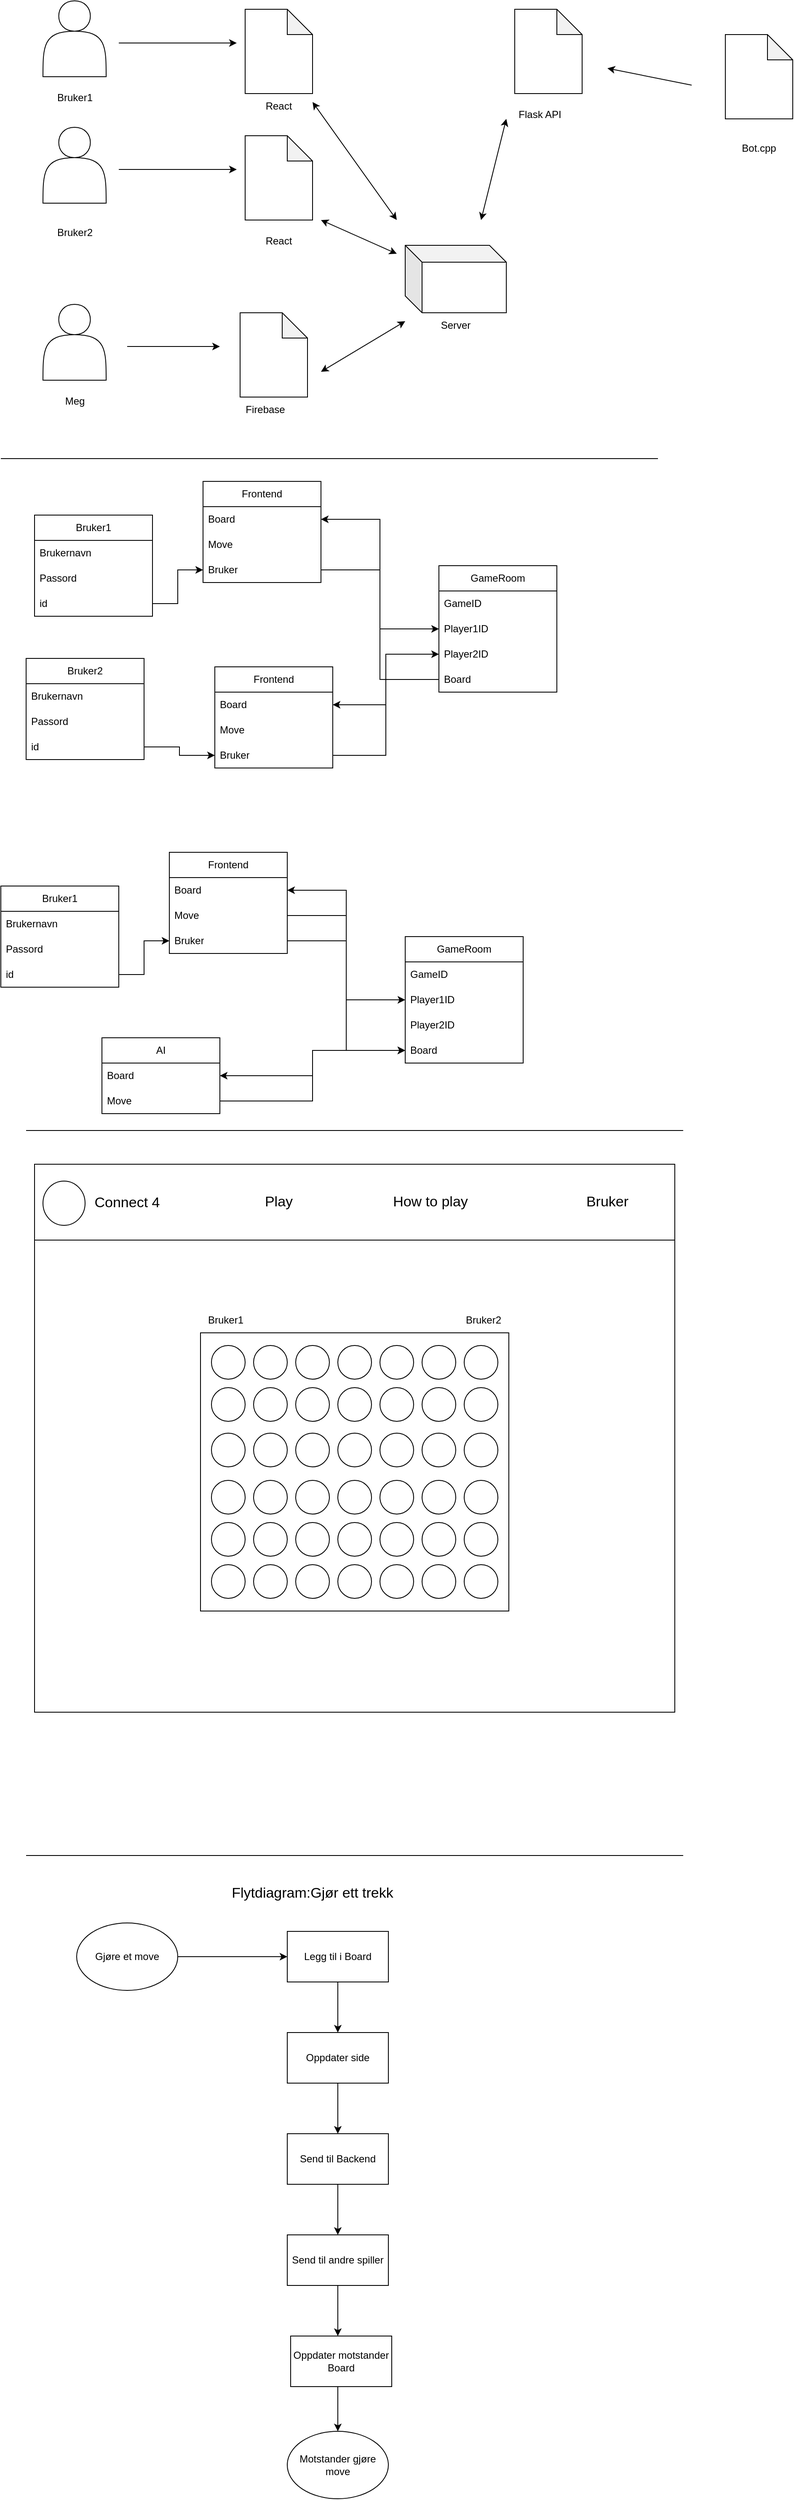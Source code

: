 <mxfile version="24.4.4" type="github">
  <diagram name="Page-1" id="3--Iqgmd6CmRDouDWdKg">
    <mxGraphModel dx="1406" dy="893" grid="1" gridSize="10" guides="1" tooltips="1" connect="1" arrows="1" fold="1" page="1" pageScale="1" pageWidth="827" pageHeight="1169" math="0" shadow="0">
      <root>
        <mxCell id="0" />
        <mxCell id="1" parent="0" />
        <mxCell id="C-q-gXYCXygW1UySJLNP-4" value="" style="endArrow=classic;html=1;rounded=0;" parent="1" edge="1">
          <mxGeometry width="50" height="50" relative="1" as="geometry">
            <mxPoint x="190" y="240" as="sourcePoint" />
            <mxPoint x="330" y="240" as="targetPoint" />
          </mxGeometry>
        </mxCell>
        <mxCell id="C-q-gXYCXygW1UySJLNP-5" value="" style="shape=cube;whiteSpace=wrap;html=1;boundedLbl=1;backgroundOutline=1;darkOpacity=0.05;darkOpacity2=0.1;" parent="1" vertex="1">
          <mxGeometry x="530" y="330" width="120" height="80" as="geometry" />
        </mxCell>
        <mxCell id="C-q-gXYCXygW1UySJLNP-7" value="" style="shape=note;whiteSpace=wrap;html=1;backgroundOutline=1;darkOpacity=0.05;" parent="1" vertex="1">
          <mxGeometry x="340" y="200" width="80" height="100" as="geometry" />
        </mxCell>
        <mxCell id="C-q-gXYCXygW1UySJLNP-9" value="" style="shape=actor;whiteSpace=wrap;html=1;" parent="1" vertex="1">
          <mxGeometry x="100" y="400" width="75" height="90" as="geometry" />
        </mxCell>
        <mxCell id="C-q-gXYCXygW1UySJLNP-10" value="" style="shape=actor;whiteSpace=wrap;html=1;" parent="1" vertex="1">
          <mxGeometry x="100" y="190" width="75" height="90" as="geometry" />
        </mxCell>
        <mxCell id="C-q-gXYCXygW1UySJLNP-11" value="" style="shape=note;whiteSpace=wrap;html=1;backgroundOutline=1;darkOpacity=0.05;" parent="1" vertex="1">
          <mxGeometry x="334" y="410" width="80" height="100" as="geometry" />
        </mxCell>
        <mxCell id="C-q-gXYCXygW1UySJLNP-13" value="" style="endArrow=classic;html=1;rounded=0;" parent="1" edge="1">
          <mxGeometry width="50" height="50" relative="1" as="geometry">
            <mxPoint x="200" y="450" as="sourcePoint" />
            <mxPoint x="310" y="450" as="targetPoint" />
          </mxGeometry>
        </mxCell>
        <mxCell id="C-q-gXYCXygW1UySJLNP-15" value="Bruker2" style="text;html=1;align=center;verticalAlign=middle;whiteSpace=wrap;rounded=0;" parent="1" vertex="1">
          <mxGeometry x="107.5" y="300" width="60" height="30" as="geometry" />
        </mxCell>
        <mxCell id="C-q-gXYCXygW1UySJLNP-16" value="Meg" style="text;html=1;align=center;verticalAlign=middle;whiteSpace=wrap;rounded=0;" parent="1" vertex="1">
          <mxGeometry x="107.5" y="500" width="60" height="30" as="geometry" />
        </mxCell>
        <mxCell id="C-q-gXYCXygW1UySJLNP-17" value="React" style="text;html=1;align=center;verticalAlign=middle;whiteSpace=wrap;rounded=0;" parent="1" vertex="1">
          <mxGeometry x="350" y="310" width="60" height="30" as="geometry" />
        </mxCell>
        <mxCell id="C-q-gXYCXygW1UySJLNP-19" value="" style="shape=note;whiteSpace=wrap;html=1;backgroundOutline=1;darkOpacity=0.05;" parent="1" vertex="1">
          <mxGeometry x="910" y="80" width="80" height="100" as="geometry" />
        </mxCell>
        <mxCell id="C-q-gXYCXygW1UySJLNP-21" value="Bot.cpp" style="text;html=1;align=center;verticalAlign=middle;whiteSpace=wrap;rounded=0;" parent="1" vertex="1">
          <mxGeometry x="920" y="200" width="60" height="30" as="geometry" />
        </mxCell>
        <mxCell id="C-q-gXYCXygW1UySJLNP-23" value="" style="endArrow=classic;html=1;rounded=0;" parent="1" edge="1">
          <mxGeometry width="50" height="50" relative="1" as="geometry">
            <mxPoint x="190" y="90" as="sourcePoint" />
            <mxPoint x="330" y="90" as="targetPoint" />
          </mxGeometry>
        </mxCell>
        <mxCell id="C-q-gXYCXygW1UySJLNP-24" value="" style="shape=note;whiteSpace=wrap;html=1;backgroundOutline=1;darkOpacity=0.05;" parent="1" vertex="1">
          <mxGeometry x="340" y="50" width="80" height="100" as="geometry" />
        </mxCell>
        <mxCell id="C-q-gXYCXygW1UySJLNP-25" value="" style="shape=actor;whiteSpace=wrap;html=1;" parent="1" vertex="1">
          <mxGeometry x="100" y="40" width="75" height="90" as="geometry" />
        </mxCell>
        <mxCell id="C-q-gXYCXygW1UySJLNP-26" value="Bruker1" style="text;html=1;align=center;verticalAlign=middle;whiteSpace=wrap;rounded=0;" parent="1" vertex="1">
          <mxGeometry x="107.5" y="140" width="60" height="30" as="geometry" />
        </mxCell>
        <mxCell id="C-q-gXYCXygW1UySJLNP-27" value="React" style="text;html=1;align=center;verticalAlign=middle;whiteSpace=wrap;rounded=0;" parent="1" vertex="1">
          <mxGeometry x="350" y="150" width="60" height="30" as="geometry" />
        </mxCell>
        <mxCell id="C-q-gXYCXygW1UySJLNP-28" value="Firebase" style="text;html=1;align=center;verticalAlign=middle;whiteSpace=wrap;rounded=0;" parent="1" vertex="1">
          <mxGeometry x="334" y="510" width="60" height="30" as="geometry" />
        </mxCell>
        <mxCell id="C-q-gXYCXygW1UySJLNP-32" value="Server" style="text;html=1;align=center;verticalAlign=middle;whiteSpace=wrap;rounded=0;" parent="1" vertex="1">
          <mxGeometry x="560" y="410" width="60" height="30" as="geometry" />
        </mxCell>
        <mxCell id="C-q-gXYCXygW1UySJLNP-34" value="" style="endArrow=classic;startArrow=classic;html=1;rounded=0;" parent="1" edge="1">
          <mxGeometry width="50" height="50" relative="1" as="geometry">
            <mxPoint x="420" y="160" as="sourcePoint" />
            <mxPoint x="520" y="300" as="targetPoint" />
          </mxGeometry>
        </mxCell>
        <mxCell id="C-q-gXYCXygW1UySJLNP-35" value="" style="endArrow=classic;startArrow=classic;html=1;rounded=0;" parent="1" edge="1">
          <mxGeometry width="50" height="50" relative="1" as="geometry">
            <mxPoint x="430" y="300" as="sourcePoint" />
            <mxPoint x="520" y="340" as="targetPoint" />
          </mxGeometry>
        </mxCell>
        <mxCell id="C-q-gXYCXygW1UySJLNP-36" value="" style="endArrow=classic;startArrow=classic;html=1;rounded=0;" parent="1" edge="1">
          <mxGeometry width="50" height="50" relative="1" as="geometry">
            <mxPoint x="430" y="480" as="sourcePoint" />
            <mxPoint x="530" y="420" as="targetPoint" />
          </mxGeometry>
        </mxCell>
        <mxCell id="C-q-gXYCXygW1UySJLNP-39" value="Bruker1" style="swimlane;fontStyle=0;childLayout=stackLayout;horizontal=1;startSize=30;horizontalStack=0;resizeParent=1;resizeParentMax=0;resizeLast=0;collapsible=1;marginBottom=0;whiteSpace=wrap;html=1;" parent="1" vertex="1">
          <mxGeometry x="90" y="650" width="140" height="120" as="geometry" />
        </mxCell>
        <mxCell id="C-q-gXYCXygW1UySJLNP-40" value="Brukernavn" style="text;strokeColor=none;fillColor=none;align=left;verticalAlign=middle;spacingLeft=4;spacingRight=4;overflow=hidden;points=[[0,0.5],[1,0.5]];portConstraint=eastwest;rotatable=0;whiteSpace=wrap;html=1;" parent="C-q-gXYCXygW1UySJLNP-39" vertex="1">
          <mxGeometry y="30" width="140" height="30" as="geometry" />
        </mxCell>
        <mxCell id="C-q-gXYCXygW1UySJLNP-41" value="Passord" style="text;strokeColor=none;fillColor=none;align=left;verticalAlign=middle;spacingLeft=4;spacingRight=4;overflow=hidden;points=[[0,0.5],[1,0.5]];portConstraint=eastwest;rotatable=0;whiteSpace=wrap;html=1;" parent="C-q-gXYCXygW1UySJLNP-39" vertex="1">
          <mxGeometry y="60" width="140" height="30" as="geometry" />
        </mxCell>
        <mxCell id="C-q-gXYCXygW1UySJLNP-42" value="id" style="text;strokeColor=none;fillColor=none;align=left;verticalAlign=middle;spacingLeft=4;spacingRight=4;overflow=hidden;points=[[0,0.5],[1,0.5]];portConstraint=eastwest;rotatable=0;whiteSpace=wrap;html=1;" parent="C-q-gXYCXygW1UySJLNP-39" vertex="1">
          <mxGeometry y="90" width="140" height="30" as="geometry" />
        </mxCell>
        <mxCell id="C-q-gXYCXygW1UySJLNP-43" value="Bruker2" style="swimlane;fontStyle=0;childLayout=stackLayout;horizontal=1;startSize=30;horizontalStack=0;resizeParent=1;resizeParentMax=0;resizeLast=0;collapsible=1;marginBottom=0;whiteSpace=wrap;html=1;" parent="1" vertex="1">
          <mxGeometry x="80" y="820" width="140" height="120" as="geometry" />
        </mxCell>
        <mxCell id="C-q-gXYCXygW1UySJLNP-44" value="Brukernavn" style="text;strokeColor=none;fillColor=none;align=left;verticalAlign=middle;spacingLeft=4;spacingRight=4;overflow=hidden;points=[[0,0.5],[1,0.5]];portConstraint=eastwest;rotatable=0;whiteSpace=wrap;html=1;" parent="C-q-gXYCXygW1UySJLNP-43" vertex="1">
          <mxGeometry y="30" width="140" height="30" as="geometry" />
        </mxCell>
        <mxCell id="C-q-gXYCXygW1UySJLNP-45" value="Passord" style="text;strokeColor=none;fillColor=none;align=left;verticalAlign=middle;spacingLeft=4;spacingRight=4;overflow=hidden;points=[[0,0.5],[1,0.5]];portConstraint=eastwest;rotatable=0;whiteSpace=wrap;html=1;" parent="C-q-gXYCXygW1UySJLNP-43" vertex="1">
          <mxGeometry y="60" width="140" height="30" as="geometry" />
        </mxCell>
        <mxCell id="C-q-gXYCXygW1UySJLNP-46" value="id" style="text;strokeColor=none;fillColor=none;align=left;verticalAlign=middle;spacingLeft=4;spacingRight=4;overflow=hidden;points=[[0,0.5],[1,0.5]];portConstraint=eastwest;rotatable=0;whiteSpace=wrap;html=1;" parent="C-q-gXYCXygW1UySJLNP-43" vertex="1">
          <mxGeometry y="90" width="140" height="30" as="geometry" />
        </mxCell>
        <mxCell id="C-q-gXYCXygW1UySJLNP-47" value="GameRoom" style="swimlane;fontStyle=0;childLayout=stackLayout;horizontal=1;startSize=30;horizontalStack=0;resizeParent=1;resizeParentMax=0;resizeLast=0;collapsible=1;marginBottom=0;whiteSpace=wrap;html=1;" parent="1" vertex="1">
          <mxGeometry x="570" y="710" width="140" height="150" as="geometry" />
        </mxCell>
        <mxCell id="C-q-gXYCXygW1UySJLNP-48" value="GameID" style="text;strokeColor=none;fillColor=none;align=left;verticalAlign=middle;spacingLeft=4;spacingRight=4;overflow=hidden;points=[[0,0.5],[1,0.5]];portConstraint=eastwest;rotatable=0;whiteSpace=wrap;html=1;" parent="C-q-gXYCXygW1UySJLNP-47" vertex="1">
          <mxGeometry y="30" width="140" height="30" as="geometry" />
        </mxCell>
        <mxCell id="C-q-gXYCXygW1UySJLNP-49" value="Player1ID" style="text;strokeColor=none;fillColor=none;align=left;verticalAlign=middle;spacingLeft=4;spacingRight=4;overflow=hidden;points=[[0,0.5],[1,0.5]];portConstraint=eastwest;rotatable=0;whiteSpace=wrap;html=1;" parent="C-q-gXYCXygW1UySJLNP-47" vertex="1">
          <mxGeometry y="60" width="140" height="30" as="geometry" />
        </mxCell>
        <mxCell id="C-q-gXYCXygW1UySJLNP-50" value="Player2ID" style="text;strokeColor=none;fillColor=none;align=left;verticalAlign=middle;spacingLeft=4;spacingRight=4;overflow=hidden;points=[[0,0.5],[1,0.5]];portConstraint=eastwest;rotatable=0;whiteSpace=wrap;html=1;" parent="C-q-gXYCXygW1UySJLNP-47" vertex="1">
          <mxGeometry y="90" width="140" height="30" as="geometry" />
        </mxCell>
        <mxCell id="C-q-gXYCXygW1UySJLNP-53" value="Board" style="text;strokeColor=none;fillColor=none;align=left;verticalAlign=middle;spacingLeft=4;spacingRight=4;overflow=hidden;points=[[0,0.5],[1,0.5]];portConstraint=eastwest;rotatable=0;whiteSpace=wrap;html=1;" parent="C-q-gXYCXygW1UySJLNP-47" vertex="1">
          <mxGeometry y="120" width="140" height="30" as="geometry" />
        </mxCell>
        <mxCell id="C-q-gXYCXygW1UySJLNP-56" value="Frontend" style="swimlane;fontStyle=0;childLayout=stackLayout;horizontal=1;startSize=30;horizontalStack=0;resizeParent=1;resizeParentMax=0;resizeLast=0;collapsible=1;marginBottom=0;whiteSpace=wrap;html=1;" parent="1" vertex="1">
          <mxGeometry x="290" y="610" width="140" height="120" as="geometry" />
        </mxCell>
        <mxCell id="C-q-gXYCXygW1UySJLNP-57" value="Board" style="text;strokeColor=none;fillColor=none;align=left;verticalAlign=middle;spacingLeft=4;spacingRight=4;overflow=hidden;points=[[0,0.5],[1,0.5]];portConstraint=eastwest;rotatable=0;whiteSpace=wrap;html=1;" parent="C-q-gXYCXygW1UySJLNP-56" vertex="1">
          <mxGeometry y="30" width="140" height="30" as="geometry" />
        </mxCell>
        <mxCell id="C-q-gXYCXygW1UySJLNP-59" value="Move" style="text;strokeColor=none;fillColor=none;align=left;verticalAlign=middle;spacingLeft=4;spacingRight=4;overflow=hidden;points=[[0,0.5],[1,0.5]];portConstraint=eastwest;rotatable=0;whiteSpace=wrap;html=1;" parent="C-q-gXYCXygW1UySJLNP-56" vertex="1">
          <mxGeometry y="60" width="140" height="30" as="geometry" />
        </mxCell>
        <mxCell id="C-q-gXYCXygW1UySJLNP-60" value="Bruker" style="text;strokeColor=none;fillColor=none;align=left;verticalAlign=middle;spacingLeft=4;spacingRight=4;overflow=hidden;points=[[0,0.5],[1,0.5]];portConstraint=eastwest;rotatable=0;whiteSpace=wrap;html=1;" parent="C-q-gXYCXygW1UySJLNP-56" vertex="1">
          <mxGeometry y="90" width="140" height="30" as="geometry" />
        </mxCell>
        <mxCell id="C-q-gXYCXygW1UySJLNP-61" style="edgeStyle=orthogonalEdgeStyle;rounded=0;orthogonalLoop=1;jettySize=auto;html=1;" parent="1" source="C-q-gXYCXygW1UySJLNP-42" target="C-q-gXYCXygW1UySJLNP-60" edge="1">
          <mxGeometry relative="1" as="geometry" />
        </mxCell>
        <mxCell id="C-q-gXYCXygW1UySJLNP-63" style="edgeStyle=orthogonalEdgeStyle;rounded=0;orthogonalLoop=1;jettySize=auto;html=1;exitX=0;exitY=0.5;exitDx=0;exitDy=0;entryX=1;entryY=0.5;entryDx=0;entryDy=0;" parent="1" source="C-q-gXYCXygW1UySJLNP-53" target="C-q-gXYCXygW1UySJLNP-57" edge="1">
          <mxGeometry relative="1" as="geometry" />
        </mxCell>
        <mxCell id="C-q-gXYCXygW1UySJLNP-64" value="Frontend" style="swimlane;fontStyle=0;childLayout=stackLayout;horizontal=1;startSize=30;horizontalStack=0;resizeParent=1;resizeParentMax=0;resizeLast=0;collapsible=1;marginBottom=0;whiteSpace=wrap;html=1;" parent="1" vertex="1">
          <mxGeometry x="304" y="830" width="140" height="120" as="geometry" />
        </mxCell>
        <mxCell id="C-q-gXYCXygW1UySJLNP-65" value="Board" style="text;strokeColor=none;fillColor=none;align=left;verticalAlign=middle;spacingLeft=4;spacingRight=4;overflow=hidden;points=[[0,0.5],[1,0.5]];portConstraint=eastwest;rotatable=0;whiteSpace=wrap;html=1;" parent="C-q-gXYCXygW1UySJLNP-64" vertex="1">
          <mxGeometry y="30" width="140" height="30" as="geometry" />
        </mxCell>
        <mxCell id="C-q-gXYCXygW1UySJLNP-66" value="Move" style="text;strokeColor=none;fillColor=none;align=left;verticalAlign=middle;spacingLeft=4;spacingRight=4;overflow=hidden;points=[[0,0.5],[1,0.5]];portConstraint=eastwest;rotatable=0;whiteSpace=wrap;html=1;" parent="C-q-gXYCXygW1UySJLNP-64" vertex="1">
          <mxGeometry y="60" width="140" height="30" as="geometry" />
        </mxCell>
        <mxCell id="C-q-gXYCXygW1UySJLNP-67" value="Bruker" style="text;strokeColor=none;fillColor=none;align=left;verticalAlign=middle;spacingLeft=4;spacingRight=4;overflow=hidden;points=[[0,0.5],[1,0.5]];portConstraint=eastwest;rotatable=0;whiteSpace=wrap;html=1;" parent="C-q-gXYCXygW1UySJLNP-64" vertex="1">
          <mxGeometry y="90" width="140" height="30" as="geometry" />
        </mxCell>
        <mxCell id="C-q-gXYCXygW1UySJLNP-71" style="edgeStyle=orthogonalEdgeStyle;rounded=0;orthogonalLoop=1;jettySize=auto;html=1;exitX=1;exitY=0.5;exitDx=0;exitDy=0;entryX=0;entryY=0.5;entryDx=0;entryDy=0;" parent="1" source="C-q-gXYCXygW1UySJLNP-46" target="C-q-gXYCXygW1UySJLNP-67" edge="1">
          <mxGeometry relative="1" as="geometry" />
        </mxCell>
        <mxCell id="C-q-gXYCXygW1UySJLNP-72" style="edgeStyle=orthogonalEdgeStyle;rounded=0;orthogonalLoop=1;jettySize=auto;html=1;exitX=1;exitY=0.5;exitDx=0;exitDy=0;entryX=0;entryY=0.5;entryDx=0;entryDy=0;" parent="1" source="C-q-gXYCXygW1UySJLNP-60" target="C-q-gXYCXygW1UySJLNP-49" edge="1">
          <mxGeometry relative="1" as="geometry" />
        </mxCell>
        <mxCell id="C-q-gXYCXygW1UySJLNP-91" style="edgeStyle=orthogonalEdgeStyle;rounded=0;orthogonalLoop=1;jettySize=auto;html=1;exitX=1;exitY=0.5;exitDx=0;exitDy=0;" parent="1" source="C-q-gXYCXygW1UySJLNP-67" target="C-q-gXYCXygW1UySJLNP-50" edge="1">
          <mxGeometry relative="1" as="geometry" />
        </mxCell>
        <mxCell id="C-q-gXYCXygW1UySJLNP-104" value="Bruker1" style="swimlane;fontStyle=0;childLayout=stackLayout;horizontal=1;startSize=30;horizontalStack=0;resizeParent=1;resizeParentMax=0;resizeLast=0;collapsible=1;marginBottom=0;whiteSpace=wrap;html=1;" parent="1" vertex="1">
          <mxGeometry x="50" y="1090" width="140" height="120" as="geometry" />
        </mxCell>
        <mxCell id="C-q-gXYCXygW1UySJLNP-105" value="Brukernavn" style="text;strokeColor=none;fillColor=none;align=left;verticalAlign=middle;spacingLeft=4;spacingRight=4;overflow=hidden;points=[[0,0.5],[1,0.5]];portConstraint=eastwest;rotatable=0;whiteSpace=wrap;html=1;" parent="C-q-gXYCXygW1UySJLNP-104" vertex="1">
          <mxGeometry y="30" width="140" height="30" as="geometry" />
        </mxCell>
        <mxCell id="C-q-gXYCXygW1UySJLNP-106" value="Passord" style="text;strokeColor=none;fillColor=none;align=left;verticalAlign=middle;spacingLeft=4;spacingRight=4;overflow=hidden;points=[[0,0.5],[1,0.5]];portConstraint=eastwest;rotatable=0;whiteSpace=wrap;html=1;" parent="C-q-gXYCXygW1UySJLNP-104" vertex="1">
          <mxGeometry y="60" width="140" height="30" as="geometry" />
        </mxCell>
        <mxCell id="C-q-gXYCXygW1UySJLNP-107" value="id" style="text;strokeColor=none;fillColor=none;align=left;verticalAlign=middle;spacingLeft=4;spacingRight=4;overflow=hidden;points=[[0,0.5],[1,0.5]];portConstraint=eastwest;rotatable=0;whiteSpace=wrap;html=1;" parent="C-q-gXYCXygW1UySJLNP-104" vertex="1">
          <mxGeometry y="90" width="140" height="30" as="geometry" />
        </mxCell>
        <mxCell id="C-q-gXYCXygW1UySJLNP-108" value="GameRoom" style="swimlane;fontStyle=0;childLayout=stackLayout;horizontal=1;startSize=30;horizontalStack=0;resizeParent=1;resizeParentMax=0;resizeLast=0;collapsible=1;marginBottom=0;whiteSpace=wrap;html=1;" parent="1" vertex="1">
          <mxGeometry x="530" y="1150" width="140" height="150" as="geometry" />
        </mxCell>
        <mxCell id="C-q-gXYCXygW1UySJLNP-109" value="GameID" style="text;strokeColor=none;fillColor=none;align=left;verticalAlign=middle;spacingLeft=4;spacingRight=4;overflow=hidden;points=[[0,0.5],[1,0.5]];portConstraint=eastwest;rotatable=0;whiteSpace=wrap;html=1;" parent="C-q-gXYCXygW1UySJLNP-108" vertex="1">
          <mxGeometry y="30" width="140" height="30" as="geometry" />
        </mxCell>
        <mxCell id="C-q-gXYCXygW1UySJLNP-110" value="Player1ID" style="text;strokeColor=none;fillColor=none;align=left;verticalAlign=middle;spacingLeft=4;spacingRight=4;overflow=hidden;points=[[0,0.5],[1,0.5]];portConstraint=eastwest;rotatable=0;whiteSpace=wrap;html=1;" parent="C-q-gXYCXygW1UySJLNP-108" vertex="1">
          <mxGeometry y="60" width="140" height="30" as="geometry" />
        </mxCell>
        <mxCell id="C-q-gXYCXygW1UySJLNP-111" value="Player2ID" style="text;strokeColor=none;fillColor=none;align=left;verticalAlign=middle;spacingLeft=4;spacingRight=4;overflow=hidden;points=[[0,0.5],[1,0.5]];portConstraint=eastwest;rotatable=0;whiteSpace=wrap;html=1;" parent="C-q-gXYCXygW1UySJLNP-108" vertex="1">
          <mxGeometry y="90" width="140" height="30" as="geometry" />
        </mxCell>
        <mxCell id="C-q-gXYCXygW1UySJLNP-112" value="Board" style="text;strokeColor=none;fillColor=none;align=left;verticalAlign=middle;spacingLeft=4;spacingRight=4;overflow=hidden;points=[[0,0.5],[1,0.5]];portConstraint=eastwest;rotatable=0;whiteSpace=wrap;html=1;" parent="C-q-gXYCXygW1UySJLNP-108" vertex="1">
          <mxGeometry y="120" width="140" height="30" as="geometry" />
        </mxCell>
        <mxCell id="C-q-gXYCXygW1UySJLNP-113" value="Frontend" style="swimlane;fontStyle=0;childLayout=stackLayout;horizontal=1;startSize=30;horizontalStack=0;resizeParent=1;resizeParentMax=0;resizeLast=0;collapsible=1;marginBottom=0;whiteSpace=wrap;html=1;" parent="1" vertex="1">
          <mxGeometry x="250" y="1050" width="140" height="120" as="geometry" />
        </mxCell>
        <mxCell id="C-q-gXYCXygW1UySJLNP-114" value="Board" style="text;strokeColor=none;fillColor=none;align=left;verticalAlign=middle;spacingLeft=4;spacingRight=4;overflow=hidden;points=[[0,0.5],[1,0.5]];portConstraint=eastwest;rotatable=0;whiteSpace=wrap;html=1;" parent="C-q-gXYCXygW1UySJLNP-113" vertex="1">
          <mxGeometry y="30" width="140" height="30" as="geometry" />
        </mxCell>
        <mxCell id="C-q-gXYCXygW1UySJLNP-115" value="Move" style="text;strokeColor=none;fillColor=none;align=left;verticalAlign=middle;spacingLeft=4;spacingRight=4;overflow=hidden;points=[[0,0.5],[1,0.5]];portConstraint=eastwest;rotatable=0;whiteSpace=wrap;html=1;" parent="C-q-gXYCXygW1UySJLNP-113" vertex="1">
          <mxGeometry y="60" width="140" height="30" as="geometry" />
        </mxCell>
        <mxCell id="C-q-gXYCXygW1UySJLNP-116" value="Bruker" style="text;strokeColor=none;fillColor=none;align=left;verticalAlign=middle;spacingLeft=4;spacingRight=4;overflow=hidden;points=[[0,0.5],[1,0.5]];portConstraint=eastwest;rotatable=0;whiteSpace=wrap;html=1;" parent="C-q-gXYCXygW1UySJLNP-113" vertex="1">
          <mxGeometry y="90" width="140" height="30" as="geometry" />
        </mxCell>
        <mxCell id="C-q-gXYCXygW1UySJLNP-117" style="edgeStyle=orthogonalEdgeStyle;rounded=0;orthogonalLoop=1;jettySize=auto;html=1;" parent="1" source="C-q-gXYCXygW1UySJLNP-107" target="C-q-gXYCXygW1UySJLNP-116" edge="1">
          <mxGeometry relative="1" as="geometry" />
        </mxCell>
        <mxCell id="C-q-gXYCXygW1UySJLNP-118" style="edgeStyle=orthogonalEdgeStyle;rounded=0;orthogonalLoop=1;jettySize=auto;html=1;exitX=0;exitY=0.5;exitDx=0;exitDy=0;entryX=1;entryY=0.5;entryDx=0;entryDy=0;" parent="1" source="C-q-gXYCXygW1UySJLNP-112" target="C-q-gXYCXygW1UySJLNP-114" edge="1">
          <mxGeometry relative="1" as="geometry" />
        </mxCell>
        <mxCell id="C-q-gXYCXygW1UySJLNP-119" style="edgeStyle=orthogonalEdgeStyle;rounded=0;orthogonalLoop=1;jettySize=auto;html=1;exitX=1;exitY=0.5;exitDx=0;exitDy=0;entryX=0;entryY=0.5;entryDx=0;entryDy=0;" parent="1" source="C-q-gXYCXygW1UySJLNP-116" target="C-q-gXYCXygW1UySJLNP-110" edge="1">
          <mxGeometry relative="1" as="geometry" />
        </mxCell>
        <mxCell id="C-q-gXYCXygW1UySJLNP-120" value="AI" style="swimlane;fontStyle=0;childLayout=stackLayout;horizontal=1;startSize=30;horizontalStack=0;resizeParent=1;resizeParentMax=0;resizeLast=0;collapsible=1;marginBottom=0;whiteSpace=wrap;html=1;" parent="1" vertex="1">
          <mxGeometry x="170" y="1270" width="140" height="90" as="geometry" />
        </mxCell>
        <mxCell id="C-q-gXYCXygW1UySJLNP-121" value="Board" style="text;strokeColor=none;fillColor=none;align=left;verticalAlign=middle;spacingLeft=4;spacingRight=4;overflow=hidden;points=[[0,0.5],[1,0.5]];portConstraint=eastwest;rotatable=0;whiteSpace=wrap;html=1;" parent="C-q-gXYCXygW1UySJLNP-120" vertex="1">
          <mxGeometry y="30" width="140" height="30" as="geometry" />
        </mxCell>
        <mxCell id="C-q-gXYCXygW1UySJLNP-122" value="Move" style="text;strokeColor=none;fillColor=none;align=left;verticalAlign=middle;spacingLeft=4;spacingRight=4;overflow=hidden;points=[[0,0.5],[1,0.5]];portConstraint=eastwest;rotatable=0;whiteSpace=wrap;html=1;" parent="C-q-gXYCXygW1UySJLNP-120" vertex="1">
          <mxGeometry y="60" width="140" height="30" as="geometry" />
        </mxCell>
        <mxCell id="C-q-gXYCXygW1UySJLNP-127" style="edgeStyle=orthogonalEdgeStyle;rounded=0;orthogonalLoop=1;jettySize=auto;html=1;exitX=0;exitY=0.5;exitDx=0;exitDy=0;entryX=1;entryY=0.5;entryDx=0;entryDy=0;" parent="1" source="C-q-gXYCXygW1UySJLNP-112" target="C-q-gXYCXygW1UySJLNP-121" edge="1">
          <mxGeometry relative="1" as="geometry" />
        </mxCell>
        <mxCell id="C-q-gXYCXygW1UySJLNP-128" style="edgeStyle=orthogonalEdgeStyle;rounded=0;orthogonalLoop=1;jettySize=auto;html=1;exitX=1;exitY=0.5;exitDx=0;exitDy=0;" parent="1" source="C-q-gXYCXygW1UySJLNP-122" target="C-q-gXYCXygW1UySJLNP-112" edge="1">
          <mxGeometry relative="1" as="geometry" />
        </mxCell>
        <mxCell id="C-q-gXYCXygW1UySJLNP-129" style="edgeStyle=orthogonalEdgeStyle;rounded=0;orthogonalLoop=1;jettySize=auto;html=1;exitX=1;exitY=0.5;exitDx=0;exitDy=0;" parent="1" source="C-q-gXYCXygW1UySJLNP-115" target="C-q-gXYCXygW1UySJLNP-112" edge="1">
          <mxGeometry relative="1" as="geometry" />
        </mxCell>
        <mxCell id="C-q-gXYCXygW1UySJLNP-131" style="edgeStyle=orthogonalEdgeStyle;rounded=0;orthogonalLoop=1;jettySize=auto;html=1;exitX=0;exitY=0.5;exitDx=0;exitDy=0;entryX=1;entryY=0.5;entryDx=0;entryDy=0;" parent="1" source="C-q-gXYCXygW1UySJLNP-53" target="C-q-gXYCXygW1UySJLNP-65" edge="1">
          <mxGeometry relative="1" as="geometry" />
        </mxCell>
        <mxCell id="C-q-gXYCXygW1UySJLNP-134" value="" style="rounded=0;whiteSpace=wrap;html=1;" parent="1" vertex="1">
          <mxGeometry x="90" y="1420" width="760" height="650" as="geometry" />
        </mxCell>
        <mxCell id="C-q-gXYCXygW1UySJLNP-135" value="" style="rounded=0;whiteSpace=wrap;html=1;" parent="1" vertex="1">
          <mxGeometry x="90" y="1420" width="760" height="90" as="geometry" />
        </mxCell>
        <mxCell id="C-q-gXYCXygW1UySJLNP-137" value="" style="rounded=0;whiteSpace=wrap;html=1;" parent="1" vertex="1">
          <mxGeometry x="287" y="1620" width="366" height="330" as="geometry" />
        </mxCell>
        <mxCell id="C-q-gXYCXygW1UySJLNP-138" value="" style="ellipse;whiteSpace=wrap;html=1;" parent="1" vertex="1">
          <mxGeometry x="300" y="1635" width="40" height="40" as="geometry" />
        </mxCell>
        <mxCell id="C-q-gXYCXygW1UySJLNP-144" value="" style="ellipse;whiteSpace=wrap;html=1;" parent="1" vertex="1">
          <mxGeometry x="350" y="1635" width="40" height="40" as="geometry" />
        </mxCell>
        <mxCell id="C-q-gXYCXygW1UySJLNP-145" value="" style="ellipse;whiteSpace=wrap;html=1;" parent="1" vertex="1">
          <mxGeometry x="400" y="1635" width="40" height="40" as="geometry" />
        </mxCell>
        <mxCell id="C-q-gXYCXygW1UySJLNP-152" value="" style="ellipse;whiteSpace=wrap;html=1;" parent="1" vertex="1">
          <mxGeometry x="450" y="1635" width="40" height="40" as="geometry" />
        </mxCell>
        <mxCell id="C-q-gXYCXygW1UySJLNP-153" value="" style="ellipse;whiteSpace=wrap;html=1;" parent="1" vertex="1">
          <mxGeometry x="500" y="1635" width="40" height="40" as="geometry" />
        </mxCell>
        <mxCell id="C-q-gXYCXygW1UySJLNP-154" value="" style="ellipse;whiteSpace=wrap;html=1;" parent="1" vertex="1">
          <mxGeometry x="550" y="1635" width="40" height="40" as="geometry" />
        </mxCell>
        <mxCell id="C-q-gXYCXygW1UySJLNP-157" value="" style="ellipse;whiteSpace=wrap;html=1;" parent="1" vertex="1">
          <mxGeometry x="600" y="1635" width="40" height="40" as="geometry" />
        </mxCell>
        <mxCell id="C-q-gXYCXygW1UySJLNP-158" value="" style="ellipse;whiteSpace=wrap;html=1;" parent="1" vertex="1">
          <mxGeometry x="300" y="1685" width="40" height="40" as="geometry" />
        </mxCell>
        <mxCell id="C-q-gXYCXygW1UySJLNP-159" value="" style="ellipse;whiteSpace=wrap;html=1;" parent="1" vertex="1">
          <mxGeometry x="350" y="1685" width="40" height="40" as="geometry" />
        </mxCell>
        <mxCell id="C-q-gXYCXygW1UySJLNP-160" value="" style="ellipse;whiteSpace=wrap;html=1;" parent="1" vertex="1">
          <mxGeometry x="400" y="1685" width="40" height="40" as="geometry" />
        </mxCell>
        <mxCell id="C-q-gXYCXygW1UySJLNP-161" value="" style="ellipse;whiteSpace=wrap;html=1;" parent="1" vertex="1">
          <mxGeometry x="450" y="1685" width="40" height="40" as="geometry" />
        </mxCell>
        <mxCell id="C-q-gXYCXygW1UySJLNP-162" value="" style="ellipse;whiteSpace=wrap;html=1;" parent="1" vertex="1">
          <mxGeometry x="500" y="1685" width="40" height="40" as="geometry" />
        </mxCell>
        <mxCell id="C-q-gXYCXygW1UySJLNP-163" value="" style="ellipse;whiteSpace=wrap;html=1;" parent="1" vertex="1">
          <mxGeometry x="550" y="1685" width="40" height="40" as="geometry" />
        </mxCell>
        <mxCell id="C-q-gXYCXygW1UySJLNP-164" value="" style="ellipse;whiteSpace=wrap;html=1;" parent="1" vertex="1">
          <mxGeometry x="600" y="1685" width="40" height="40" as="geometry" />
        </mxCell>
        <mxCell id="C-q-gXYCXygW1UySJLNP-165" value="" style="ellipse;whiteSpace=wrap;html=1;" parent="1" vertex="1">
          <mxGeometry x="300" y="1739" width="40" height="40" as="geometry" />
        </mxCell>
        <mxCell id="C-q-gXYCXygW1UySJLNP-166" value="" style="ellipse;whiteSpace=wrap;html=1;" parent="1" vertex="1">
          <mxGeometry x="350" y="1739" width="40" height="40" as="geometry" />
        </mxCell>
        <mxCell id="C-q-gXYCXygW1UySJLNP-167" value="" style="ellipse;whiteSpace=wrap;html=1;" parent="1" vertex="1">
          <mxGeometry x="400" y="1739" width="40" height="40" as="geometry" />
        </mxCell>
        <mxCell id="C-q-gXYCXygW1UySJLNP-168" value="" style="ellipse;whiteSpace=wrap;html=1;" parent="1" vertex="1">
          <mxGeometry x="450" y="1739" width="40" height="40" as="geometry" />
        </mxCell>
        <mxCell id="C-q-gXYCXygW1UySJLNP-169" value="" style="ellipse;whiteSpace=wrap;html=1;" parent="1" vertex="1">
          <mxGeometry x="500" y="1739" width="40" height="40" as="geometry" />
        </mxCell>
        <mxCell id="C-q-gXYCXygW1UySJLNP-170" value="" style="ellipse;whiteSpace=wrap;html=1;" parent="1" vertex="1">
          <mxGeometry x="550" y="1739" width="40" height="40" as="geometry" />
        </mxCell>
        <mxCell id="C-q-gXYCXygW1UySJLNP-171" value="" style="ellipse;whiteSpace=wrap;html=1;" parent="1" vertex="1">
          <mxGeometry x="600" y="1739" width="40" height="40" as="geometry" />
        </mxCell>
        <mxCell id="C-q-gXYCXygW1UySJLNP-172" value="" style="ellipse;whiteSpace=wrap;html=1;" parent="1" vertex="1">
          <mxGeometry x="300" y="1795" width="40" height="40" as="geometry" />
        </mxCell>
        <mxCell id="C-q-gXYCXygW1UySJLNP-173" value="" style="ellipse;whiteSpace=wrap;html=1;" parent="1" vertex="1">
          <mxGeometry x="350" y="1795" width="40" height="40" as="geometry" />
        </mxCell>
        <mxCell id="C-q-gXYCXygW1UySJLNP-174" value="" style="ellipse;whiteSpace=wrap;html=1;" parent="1" vertex="1">
          <mxGeometry x="400" y="1795" width="40" height="40" as="geometry" />
        </mxCell>
        <mxCell id="C-q-gXYCXygW1UySJLNP-175" value="" style="ellipse;whiteSpace=wrap;html=1;" parent="1" vertex="1">
          <mxGeometry x="450" y="1795" width="40" height="40" as="geometry" />
        </mxCell>
        <mxCell id="C-q-gXYCXygW1UySJLNP-176" value="" style="ellipse;whiteSpace=wrap;html=1;" parent="1" vertex="1">
          <mxGeometry x="500" y="1795" width="40" height="40" as="geometry" />
        </mxCell>
        <mxCell id="C-q-gXYCXygW1UySJLNP-177" value="" style="ellipse;whiteSpace=wrap;html=1;" parent="1" vertex="1">
          <mxGeometry x="550" y="1795" width="40" height="40" as="geometry" />
        </mxCell>
        <mxCell id="C-q-gXYCXygW1UySJLNP-178" value="" style="ellipse;whiteSpace=wrap;html=1;" parent="1" vertex="1">
          <mxGeometry x="600" y="1795" width="40" height="40" as="geometry" />
        </mxCell>
        <mxCell id="C-q-gXYCXygW1UySJLNP-179" value="" style="ellipse;whiteSpace=wrap;html=1;" parent="1" vertex="1">
          <mxGeometry x="300" y="1845" width="40" height="40" as="geometry" />
        </mxCell>
        <mxCell id="C-q-gXYCXygW1UySJLNP-180" value="" style="ellipse;whiteSpace=wrap;html=1;" parent="1" vertex="1">
          <mxGeometry x="350" y="1845" width="40" height="40" as="geometry" />
        </mxCell>
        <mxCell id="C-q-gXYCXygW1UySJLNP-181" value="" style="ellipse;whiteSpace=wrap;html=1;" parent="1" vertex="1">
          <mxGeometry x="400" y="1845" width="40" height="40" as="geometry" />
        </mxCell>
        <mxCell id="C-q-gXYCXygW1UySJLNP-182" value="" style="ellipse;whiteSpace=wrap;html=1;" parent="1" vertex="1">
          <mxGeometry x="450" y="1845" width="40" height="40" as="geometry" />
        </mxCell>
        <mxCell id="C-q-gXYCXygW1UySJLNP-183" value="" style="ellipse;whiteSpace=wrap;html=1;" parent="1" vertex="1">
          <mxGeometry x="500" y="1845" width="40" height="40" as="geometry" />
        </mxCell>
        <mxCell id="C-q-gXYCXygW1UySJLNP-184" value="" style="ellipse;whiteSpace=wrap;html=1;" parent="1" vertex="1">
          <mxGeometry x="550" y="1845" width="40" height="40" as="geometry" />
        </mxCell>
        <mxCell id="C-q-gXYCXygW1UySJLNP-185" value="" style="ellipse;whiteSpace=wrap;html=1;" parent="1" vertex="1">
          <mxGeometry x="600" y="1845" width="40" height="40" as="geometry" />
        </mxCell>
        <mxCell id="C-q-gXYCXygW1UySJLNP-186" value="" style="ellipse;whiteSpace=wrap;html=1;" parent="1" vertex="1">
          <mxGeometry x="300" y="1895" width="40" height="40" as="geometry" />
        </mxCell>
        <mxCell id="C-q-gXYCXygW1UySJLNP-187" value="" style="ellipse;whiteSpace=wrap;html=1;" parent="1" vertex="1">
          <mxGeometry x="350" y="1895" width="40" height="40" as="geometry" />
        </mxCell>
        <mxCell id="C-q-gXYCXygW1UySJLNP-188" value="" style="ellipse;whiteSpace=wrap;html=1;" parent="1" vertex="1">
          <mxGeometry x="400" y="1895" width="40" height="40" as="geometry" />
        </mxCell>
        <mxCell id="C-q-gXYCXygW1UySJLNP-189" value="" style="ellipse;whiteSpace=wrap;html=1;" parent="1" vertex="1">
          <mxGeometry x="450" y="1895" width="40" height="40" as="geometry" />
        </mxCell>
        <mxCell id="C-q-gXYCXygW1UySJLNP-190" value="" style="ellipse;whiteSpace=wrap;html=1;" parent="1" vertex="1">
          <mxGeometry x="500" y="1895" width="40" height="40" as="geometry" />
        </mxCell>
        <mxCell id="C-q-gXYCXygW1UySJLNP-191" value="" style="ellipse;whiteSpace=wrap;html=1;" parent="1" vertex="1">
          <mxGeometry x="550" y="1895" width="40" height="40" as="geometry" />
        </mxCell>
        <mxCell id="C-q-gXYCXygW1UySJLNP-192" value="" style="ellipse;whiteSpace=wrap;html=1;" parent="1" vertex="1">
          <mxGeometry x="600" y="1895" width="40" height="40" as="geometry" />
        </mxCell>
        <mxCell id="C-q-gXYCXygW1UySJLNP-201" value="&lt;font style=&quot;font-size: 17px;&quot;&gt;Connect 4&lt;/font&gt;" style="text;html=1;align=center;verticalAlign=middle;whiteSpace=wrap;rounded=0;" parent="1" vertex="1">
          <mxGeometry x="150" y="1440" width="100" height="52.5" as="geometry" />
        </mxCell>
        <mxCell id="C-q-gXYCXygW1UySJLNP-202" value="" style="ellipse;whiteSpace=wrap;html=1;" parent="1" vertex="1">
          <mxGeometry x="100" y="1440" width="50" height="52.5" as="geometry" />
        </mxCell>
        <mxCell id="C-q-gXYCXygW1UySJLNP-204" value="&lt;span style=&quot;font-size: 17px;&quot;&gt;Play&lt;/span&gt;" style="text;html=1;align=center;verticalAlign=middle;whiteSpace=wrap;rounded=0;" parent="1" vertex="1">
          <mxGeometry x="330" y="1438.75" width="100" height="52.5" as="geometry" />
        </mxCell>
        <mxCell id="C-q-gXYCXygW1UySJLNP-205" value="&lt;span style=&quot;font-size: 17px;&quot;&gt;How to play&lt;/span&gt;" style="text;html=1;align=center;verticalAlign=middle;whiteSpace=wrap;rounded=0;" parent="1" vertex="1">
          <mxGeometry x="510" y="1438.75" width="100" height="52.5" as="geometry" />
        </mxCell>
        <mxCell id="C-q-gXYCXygW1UySJLNP-207" value="&lt;span style=&quot;font-size: 17px;&quot;&gt;Bruker&lt;/span&gt;" style="text;html=1;align=center;verticalAlign=middle;whiteSpace=wrap;rounded=0;" parent="1" vertex="1">
          <mxGeometry x="720" y="1438.75" width="100" height="52.5" as="geometry" />
        </mxCell>
        <mxCell id="C-q-gXYCXygW1UySJLNP-212" value="Bruker1" style="text;html=1;align=center;verticalAlign=middle;whiteSpace=wrap;rounded=0;" parent="1" vertex="1">
          <mxGeometry x="287" y="1590" width="60" height="30" as="geometry" />
        </mxCell>
        <mxCell id="C-q-gXYCXygW1UySJLNP-214" value="Bruker2" style="text;html=1;align=center;verticalAlign=middle;whiteSpace=wrap;rounded=0;" parent="1" vertex="1">
          <mxGeometry x="593" y="1590" width="60" height="30" as="geometry" />
        </mxCell>
        <mxCell id="C-q-gXYCXygW1UySJLNP-216" value="" style="endArrow=none;html=1;rounded=0;" parent="1" edge="1">
          <mxGeometry width="50" height="50" relative="1" as="geometry">
            <mxPoint x="80" y="2240" as="sourcePoint" />
            <mxPoint x="860" y="2240" as="targetPoint" />
          </mxGeometry>
        </mxCell>
        <mxCell id="C-q-gXYCXygW1UySJLNP-217" value="" style="endArrow=none;html=1;rounded=0;" parent="1" edge="1">
          <mxGeometry width="50" height="50" relative="1" as="geometry">
            <mxPoint x="80" y="1380" as="sourcePoint" />
            <mxPoint x="860" y="1380" as="targetPoint" />
          </mxGeometry>
        </mxCell>
        <mxCell id="C-q-gXYCXygW1UySJLNP-218" value="" style="endArrow=none;html=1;rounded=0;" parent="1" edge="1">
          <mxGeometry width="50" height="50" relative="1" as="geometry">
            <mxPoint x="50" y="583" as="sourcePoint" />
            <mxPoint x="830" y="583" as="targetPoint" />
          </mxGeometry>
        </mxCell>
        <mxCell id="C-q-gXYCXygW1UySJLNP-220" value="&lt;font style=&quot;font-size: 17px;&quot;&gt;Flytdiagram:Gjør ett trekk&lt;/font&gt;" style="text;html=1;align=center;verticalAlign=middle;whiteSpace=wrap;rounded=0;" parent="1" vertex="1">
          <mxGeometry x="310" y="2270" width="220" height="30" as="geometry" />
        </mxCell>
        <mxCell id="C-q-gXYCXygW1UySJLNP-221" value="Gjøre et move" style="ellipse;whiteSpace=wrap;html=1;" parent="1" vertex="1">
          <mxGeometry x="140" y="2320" width="120" height="80" as="geometry" />
        </mxCell>
        <mxCell id="C-q-gXYCXygW1UySJLNP-222" value="" style="endArrow=classic;html=1;rounded=0;entryX=0;entryY=0.5;entryDx=0;entryDy=0;" parent="1" source="C-q-gXYCXygW1UySJLNP-221" edge="1">
          <mxGeometry width="50" height="50" relative="1" as="geometry">
            <mxPoint x="280" y="2350" as="sourcePoint" />
            <mxPoint x="390" y="2360" as="targetPoint" />
          </mxGeometry>
        </mxCell>
        <mxCell id="C-q-gXYCXygW1UySJLNP-224" value="Legg til i Board" style="rounded=0;whiteSpace=wrap;html=1;" parent="1" vertex="1">
          <mxGeometry x="390" y="2330" width="120" height="60" as="geometry" />
        </mxCell>
        <mxCell id="C-q-gXYCXygW1UySJLNP-225" value="" style="endArrow=classic;html=1;rounded=0;" parent="1" source="C-q-gXYCXygW1UySJLNP-224" edge="1">
          <mxGeometry width="50" height="50" relative="1" as="geometry">
            <mxPoint x="490" y="2480" as="sourcePoint" />
            <mxPoint x="450" y="2450" as="targetPoint" />
          </mxGeometry>
        </mxCell>
        <mxCell id="C-q-gXYCXygW1UySJLNP-226" value="Oppdater side" style="rounded=0;whiteSpace=wrap;html=1;" parent="1" vertex="1">
          <mxGeometry x="390" y="2450" width="120" height="60" as="geometry" />
        </mxCell>
        <mxCell id="C-q-gXYCXygW1UySJLNP-228" value="" style="endArrow=classic;html=1;rounded=0;" parent="1" edge="1">
          <mxGeometry width="50" height="50" relative="1" as="geometry">
            <mxPoint x="450" y="2510" as="sourcePoint" />
            <mxPoint x="450" y="2570" as="targetPoint" />
          </mxGeometry>
        </mxCell>
        <mxCell id="C-q-gXYCXygW1UySJLNP-229" value="Send til Backend" style="rounded=0;whiteSpace=wrap;html=1;" parent="1" vertex="1">
          <mxGeometry x="390" y="2570" width="120" height="60" as="geometry" />
        </mxCell>
        <mxCell id="C-q-gXYCXygW1UySJLNP-236" value="" style="endArrow=classic;html=1;rounded=0;" parent="1" edge="1">
          <mxGeometry width="50" height="50" relative="1" as="geometry">
            <mxPoint x="450" y="2630" as="sourcePoint" />
            <mxPoint x="450" y="2690" as="targetPoint" />
          </mxGeometry>
        </mxCell>
        <mxCell id="C-q-gXYCXygW1UySJLNP-237" value="Send til andre spiller" style="rounded=0;whiteSpace=wrap;html=1;" parent="1" vertex="1">
          <mxGeometry x="390" y="2690" width="120" height="60" as="geometry" />
        </mxCell>
        <mxCell id="C-q-gXYCXygW1UySJLNP-239" value="" style="endArrow=classic;html=1;rounded=0;exitX=0.5;exitY=1;exitDx=0;exitDy=0;" parent="1" source="C-q-gXYCXygW1UySJLNP-237" edge="1">
          <mxGeometry width="50" height="50" relative="1" as="geometry">
            <mxPoint x="470" y="2690" as="sourcePoint" />
            <mxPoint x="450" y="2810" as="targetPoint" />
          </mxGeometry>
        </mxCell>
        <mxCell id="C-q-gXYCXygW1UySJLNP-240" value="Oppdater motstander Board" style="rounded=0;whiteSpace=wrap;html=1;" parent="1" vertex="1">
          <mxGeometry x="394" y="2810" width="120" height="60" as="geometry" />
        </mxCell>
        <mxCell id="C-q-gXYCXygW1UySJLNP-241" value="Motstander gjøre move" style="ellipse;whiteSpace=wrap;html=1;" parent="1" vertex="1">
          <mxGeometry x="390" y="2923" width="120" height="80" as="geometry" />
        </mxCell>
        <mxCell id="C-q-gXYCXygW1UySJLNP-242" value="" style="endArrow=classic;html=1;rounded=0;entryX=0.5;entryY=0;entryDx=0;entryDy=0;" parent="1" target="C-q-gXYCXygW1UySJLNP-241" edge="1">
          <mxGeometry width="50" height="50" relative="1" as="geometry">
            <mxPoint x="450" y="2870" as="sourcePoint" />
            <mxPoint x="500" y="2820" as="targetPoint" />
          </mxGeometry>
        </mxCell>
        <mxCell id="mzdBVQOayqzG4af3G3uH-1" value="" style="shape=note;whiteSpace=wrap;html=1;backgroundOutline=1;darkOpacity=0.05;" vertex="1" parent="1">
          <mxGeometry x="660" y="50" width="80" height="100" as="geometry" />
        </mxCell>
        <mxCell id="mzdBVQOayqzG4af3G3uH-2" value="Flask API" style="text;html=1;align=center;verticalAlign=middle;whiteSpace=wrap;rounded=0;" vertex="1" parent="1">
          <mxGeometry x="660" y="160" width="60" height="30" as="geometry" />
        </mxCell>
        <mxCell id="mzdBVQOayqzG4af3G3uH-3" value="" style="endArrow=classic;html=1;rounded=0;" edge="1" parent="1">
          <mxGeometry width="50" height="50" relative="1" as="geometry">
            <mxPoint x="870" y="140" as="sourcePoint" />
            <mxPoint x="770" y="120" as="targetPoint" />
          </mxGeometry>
        </mxCell>
        <mxCell id="mzdBVQOayqzG4af3G3uH-4" value="" style="endArrow=classic;startArrow=classic;html=1;rounded=0;" edge="1" parent="1">
          <mxGeometry width="50" height="50" relative="1" as="geometry">
            <mxPoint x="650" y="180" as="sourcePoint" />
            <mxPoint x="620" y="300" as="targetPoint" />
          </mxGeometry>
        </mxCell>
      </root>
    </mxGraphModel>
  </diagram>
</mxfile>
